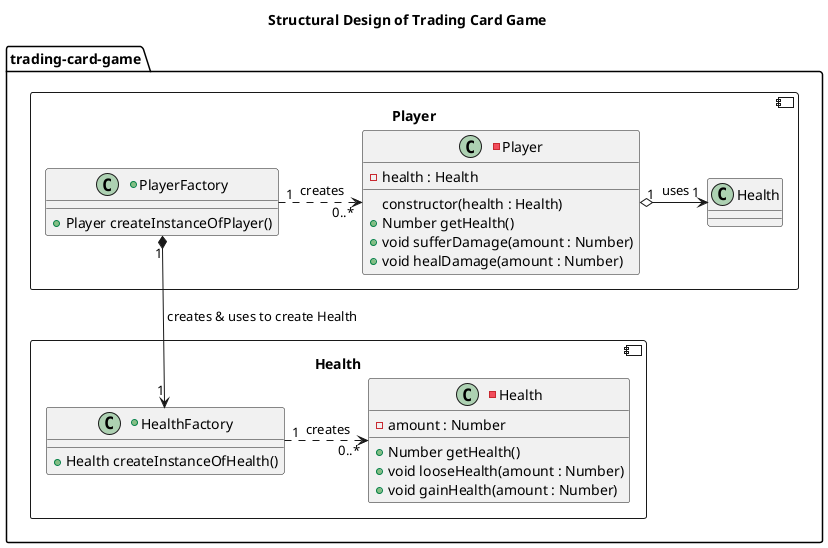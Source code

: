 @startuml
title Structural Design of Trading Card Game

package "trading-card-game" {

  component "Health" {

    +class HealthFactory {
      +Health createInstanceOfHealth()
    }

    -class Health {
      -amount : Number
      +Number getHealth()
      +void looseHealth(amount : Number)
      +void gainHealth(amount : Number)
    }

    HealthFactory "1" .> "0..*" Health : " creates"

  }

  component "Player" {

    +class PlayerFactory {
      +Player createInstanceOfPlayer()
    }

    -class Player {
      -health : Health
      constructor(health : Health)
      +Number getHealth()
      +void sufferDamage(amount : Number)
      +void healDamage(amount : Number)
    }

    PlayerFactory "1" *--> "1" HealthFactory : " creates & uses to create Health"
    PlayerFactory "1" .> "0..*" Player : " creates"
    Player "1" o-> "1" Health : " uses"
  }

}

@enduml